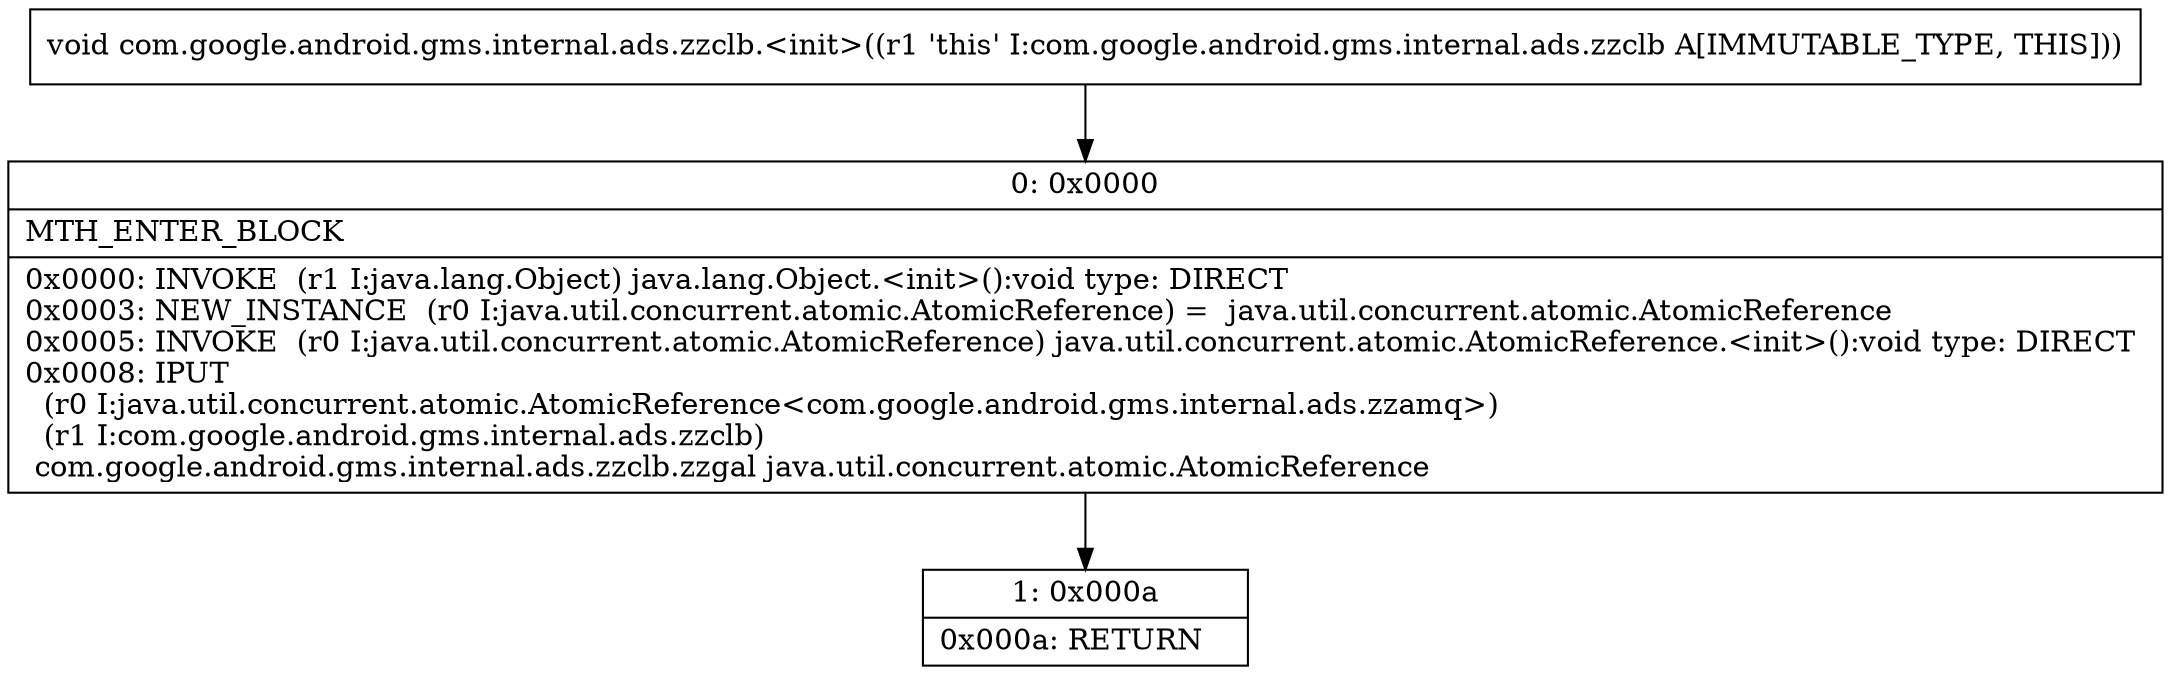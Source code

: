 digraph "CFG forcom.google.android.gms.internal.ads.zzclb.\<init\>()V" {
Node_0 [shape=record,label="{0\:\ 0x0000|MTH_ENTER_BLOCK\l|0x0000: INVOKE  (r1 I:java.lang.Object) java.lang.Object.\<init\>():void type: DIRECT \l0x0003: NEW_INSTANCE  (r0 I:java.util.concurrent.atomic.AtomicReference) =  java.util.concurrent.atomic.AtomicReference \l0x0005: INVOKE  (r0 I:java.util.concurrent.atomic.AtomicReference) java.util.concurrent.atomic.AtomicReference.\<init\>():void type: DIRECT \l0x0008: IPUT  \l  (r0 I:java.util.concurrent.atomic.AtomicReference\<com.google.android.gms.internal.ads.zzamq\>)\l  (r1 I:com.google.android.gms.internal.ads.zzclb)\l com.google.android.gms.internal.ads.zzclb.zzgal java.util.concurrent.atomic.AtomicReference \l}"];
Node_1 [shape=record,label="{1\:\ 0x000a|0x000a: RETURN   \l}"];
MethodNode[shape=record,label="{void com.google.android.gms.internal.ads.zzclb.\<init\>((r1 'this' I:com.google.android.gms.internal.ads.zzclb A[IMMUTABLE_TYPE, THIS])) }"];
MethodNode -> Node_0;
Node_0 -> Node_1;
}

